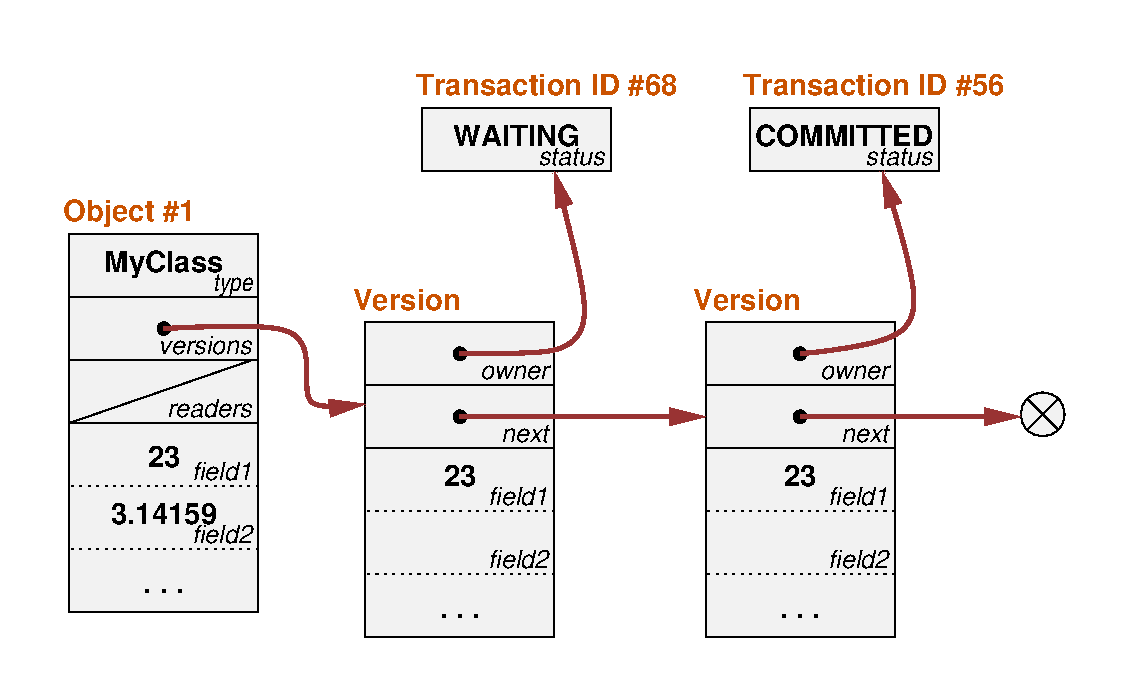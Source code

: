 #FIG 3.2  Produced by xfig version 3.2.5-alpha5
Landscape
Center
Metric
A4      
100.00
Single
-2
1200 2
0 32 #993333
0 33 #CA5200
6 7290 2790 7605 3105
1 3 0 1 0 7 60 -1 19 0.000 1 5.4978 7448 2953 157 157 7448 2953 7336 3064
2 1 0 1 0 7 50 -1 -1 0.000 0 0 -1 0 0 2
	 7336 2841 7559 3064
2 1 0 1 0 7 50 -1 -1 0.000 0 0 -1 0 0 2
	 7559 2841 7336 3064
-6
6 2610 2295 3960 2745
1 3 0 1 0 0 50 -1 20 0.000 1 0.0000 3285 2520 45 45 3285 2520 3330 2520
2 2 0 1 0 7 60 -1 19 0.000 0 0 -1 0 0 5
	 2610 2295 3960 2295 3960 2745 2610 2745 2610 2295
-6
6 5040 2745 6390 3195
1 3 0 1 0 0 50 -1 20 0.000 1 0.0000 5715 2970 45 45 5715 2970 5760 2970
2 2 0 1 0 7 60 -1 19 0.000 0 0 -1 0 0 5
	 5040 2745 6390 2745 6390 3195 5040 3195 5040 2745
-6
6 5040 2295 6390 2745
1 3 0 1 0 0 50 -1 20 0.000 1 0.0000 5715 2520 45 45 5715 2520 5760 2520
2 2 0 1 0 7 60 -1 19 0.000 0 0 -1 0 0 5
	 5040 2295 6390 2295 6390 2745 5040 2745 5040 2295
-6
6 495 2115 1845 2565
1 3 0 1 0 0 50 -1 20 0.000 1 0.0000 1170 2340 45 45 1170 2340 1215 2340
2 2 0 1 0 7 60 -1 19 0.000 0 0 -1 0 0 5
	 495 2115 1845 2115 1845 2565 495 2565 495 2115
-6
6 2610 2745 3960 3195
1 3 0 1 0 0 50 -1 20 0.000 1 0.0000 3285 2970 45 45 3285 2970 3330 2970
2 2 0 1 0 7 60 -1 19 0.000 0 0 -1 0 0 5
	 2610 2745 3960 2745 3960 3195 2610 3195 2610 2745
-6
2 1 2 1 0 7 50 -1 -1 3.000 0 0 -1 0 0 2
	 2610 3645 3960 3645
2 1 2 1 0 7 50 -1 -1 3.000 0 0 -1 0 0 2
	 2610 4095 3960 4095
2 1 2 1 0 7 50 -1 -1 3.000 0 0 -1 0 0 2
	 5040 3645 6390 3645
2 1 2 1 0 7 50 -1 -1 3.000 0 0 -1 0 0 2
	 5040 4095 6390 4095
2 2 0 1 0 7 60 -1 19 0.000 0 0 -1 0 0 5
	 5040 3195 6390 3195 6390 4545 5040 4545 5040 3195
2 2 0 1 0 7 60 -1 19 0.000 0 0 -1 0 0 5
	 495 2565 1845 2565 1845 3015 495 3015 495 2565
2 2 0 1 0 7 60 -1 19 0.000 0 0 -1 0 0 5
	 495 1665 1845 1665 1845 2115 495 2115 495 1665
2 2 0 1 0 7 60 -1 19 0.000 0 0 -1 0 0 5
	 3015 765 4365 765 4365 1215 3015 1215 3015 765
2 2 0 1 0 7 60 -1 19 0.000 0 0 -1 0 0 5
	 5355 765 6705 765 6705 1215 5355 1215 5355 765
2 1 2 1 0 7 50 -1 -1 3.000 0 0 -1 0 0 2
	 495 3465 1845 3465
2 1 2 1 0 7 50 -1 -1 3.000 0 0 -1 0 0 2
	 495 3915 1845 3915
2 2 0 1 0 7 60 -1 19 0.000 0 0 -1 0 0 5
	 495 3015 1845 3015 1845 4365 495 4365 495 3015
2 2 0 1 0 7 60 -1 19 0.000 0 0 -1 0 0 5
	 2610 3195 3960 3195 3960 4545 2610 4545 2610 3195
2 1 0 1 0 7 50 -1 -1 0.000 0 0 -1 0 0 2
	 495 3015 1800 2565
2 2 0 0 0 7 50 -1 -1 0.000 0 0 -1 0 0 5
	 8100 4950 0 4950 0 0 8100 0 8100 4950
3 0 0 3 32 7 50 -1 -1 0.000 0 1 0 2
	1 1 3.00 90.00 180.00
	 3285 2970 5040 2970
	 0.000 0.000
3 0 0 3 32 7 50 -1 -1 0.000 0 1 0 4
	1 1 3.00 90.00 180.00
	 3285 2520 3780 2520 4320 2475 3960 1215
	 0.000 1.000 1.000 0.000
3 0 0 3 32 7 50 -1 -1 0.000 0 1 0 4
	1 1 3.00 90.00 180.00
	 1170 2340 2340 2250 2070 2970 2610 2880
	 0.000 1.000 1.000 0.000
3 0 0 3 32 7 50 -1 -1 0.000 0 1 0 3
	1 1 3.00 90.00 180.00
	 5715 2520 6750 2475 6300 1215
	 0.000 1.000 0.000
3 0 0 3 32 7 50 -1 -1 0.000 0 1 0 2
	1 1 3.00 90.00 180.00
	 5715 2970 7290 2970
	 0.000 0.000
4 2 0 50 -1 21 12 0.0000 4 180 300 1800 2070 type\001
4 0 33 50 -1 18 14 0.0000 4 240 1065 450 1575 Object #1\001
4 0 33 50 -1 18 14 0.0000 4 180 885 2520 2205 Version\001
4 0 33 50 -1 18 14 0.0000 4 180 885 4950 2205 Version\001
4 0 33 50 -1 18 14 0.0000 4 180 2130 5310 675 Transaction ID #56\001
4 0 33 50 -1 18 14 0.0000 4 180 2130 2970 675 Transaction ID #68\001
4 1 0 50 -1 18 14 0.0000 4 240 975 1170 1935 MyClass\001
4 1 0 50 -1 18 14 0.0000 4 180 870 1170 3735 3.14159\001
4 1 0 50 -1 18 14 0.0000 6 30 300 3285 4410 . . .\001
4 1 0 50 -1 18 14 0.0000 6 30 300 5715 4410 . . .\001
4 1 0 50 -1 18 14 0.0000 6 30 300 1170 4230 . . .\001
4 1 0 50 -1 18 14 0.0000 4 180 1455 6030 1035 COMMITTED\001
4 1 0 50 -1 18 14 0.0000 4 180 1035 3690 1035 WAITING\001
4 2 0 50 -1 17 12 0.0000 4 135 375 6345 3150 next\001
4 2 0 50 -1 17 12 0.0000 4 105 510 6345 2700 owner\001
4 2 0 50 -1 17 12 0.0000 4 105 510 3915 2700 owner\001
4 2 0 50 -1 17 12 0.0000 4 135 375 3915 3150 next\001
4 2 0 50 -1 17 12 0.0000 4 150 465 3915 3600 field1\001
4 2 0 50 -1 17 12 0.0000 4 150 465 3915 4050 field2\001
4 2 0 50 -1 17 12 0.0000 4 150 465 1800 3870 field2\001
4 2 0 50 -1 17 12 0.0000 4 150 465 1800 3420 field1\001
4 2 0 50 -1 17 12 0.0000 4 150 645 1800 2970 readers\001
4 2 0 50 -1 17 12 0.0000 4 150 735 1800 2520 versions\001
4 2 0 50 -1 17 12 0.0000 4 135 540 4320 1170 status\001
4 2 0 50 -1 17 12 0.0000 4 135 540 6660 1170 status\001
4 2 0 50 -1 17 12 0.0000 4 150 465 6345 4050 field2\001
4 2 0 50 -1 17 12 0.0000 4 150 465 6345 3600 field1\001
4 1 0 50 -1 18 14 0.0000 4 180 270 5715 3465 23\001
4 1 0 50 -1 18 14 0.0000 4 180 270 3285 3465 23\001
4 1 0 50 -1 18 14 0.0000 4 180 270 1170 3330 23\001
